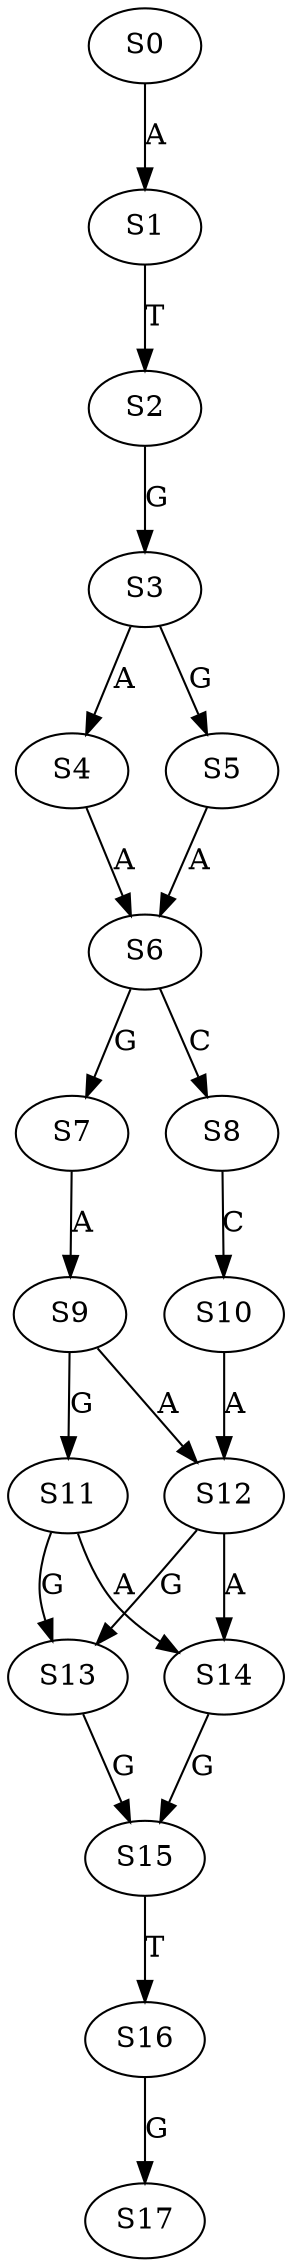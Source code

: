 strict digraph  {
	S0 -> S1 [ label = A ];
	S1 -> S2 [ label = T ];
	S2 -> S3 [ label = G ];
	S3 -> S4 [ label = A ];
	S3 -> S5 [ label = G ];
	S4 -> S6 [ label = A ];
	S5 -> S6 [ label = A ];
	S6 -> S7 [ label = G ];
	S6 -> S8 [ label = C ];
	S7 -> S9 [ label = A ];
	S8 -> S10 [ label = C ];
	S9 -> S11 [ label = G ];
	S9 -> S12 [ label = A ];
	S10 -> S12 [ label = A ];
	S11 -> S13 [ label = G ];
	S11 -> S14 [ label = A ];
	S12 -> S14 [ label = A ];
	S12 -> S13 [ label = G ];
	S13 -> S15 [ label = G ];
	S14 -> S15 [ label = G ];
	S15 -> S16 [ label = T ];
	S16 -> S17 [ label = G ];
}
